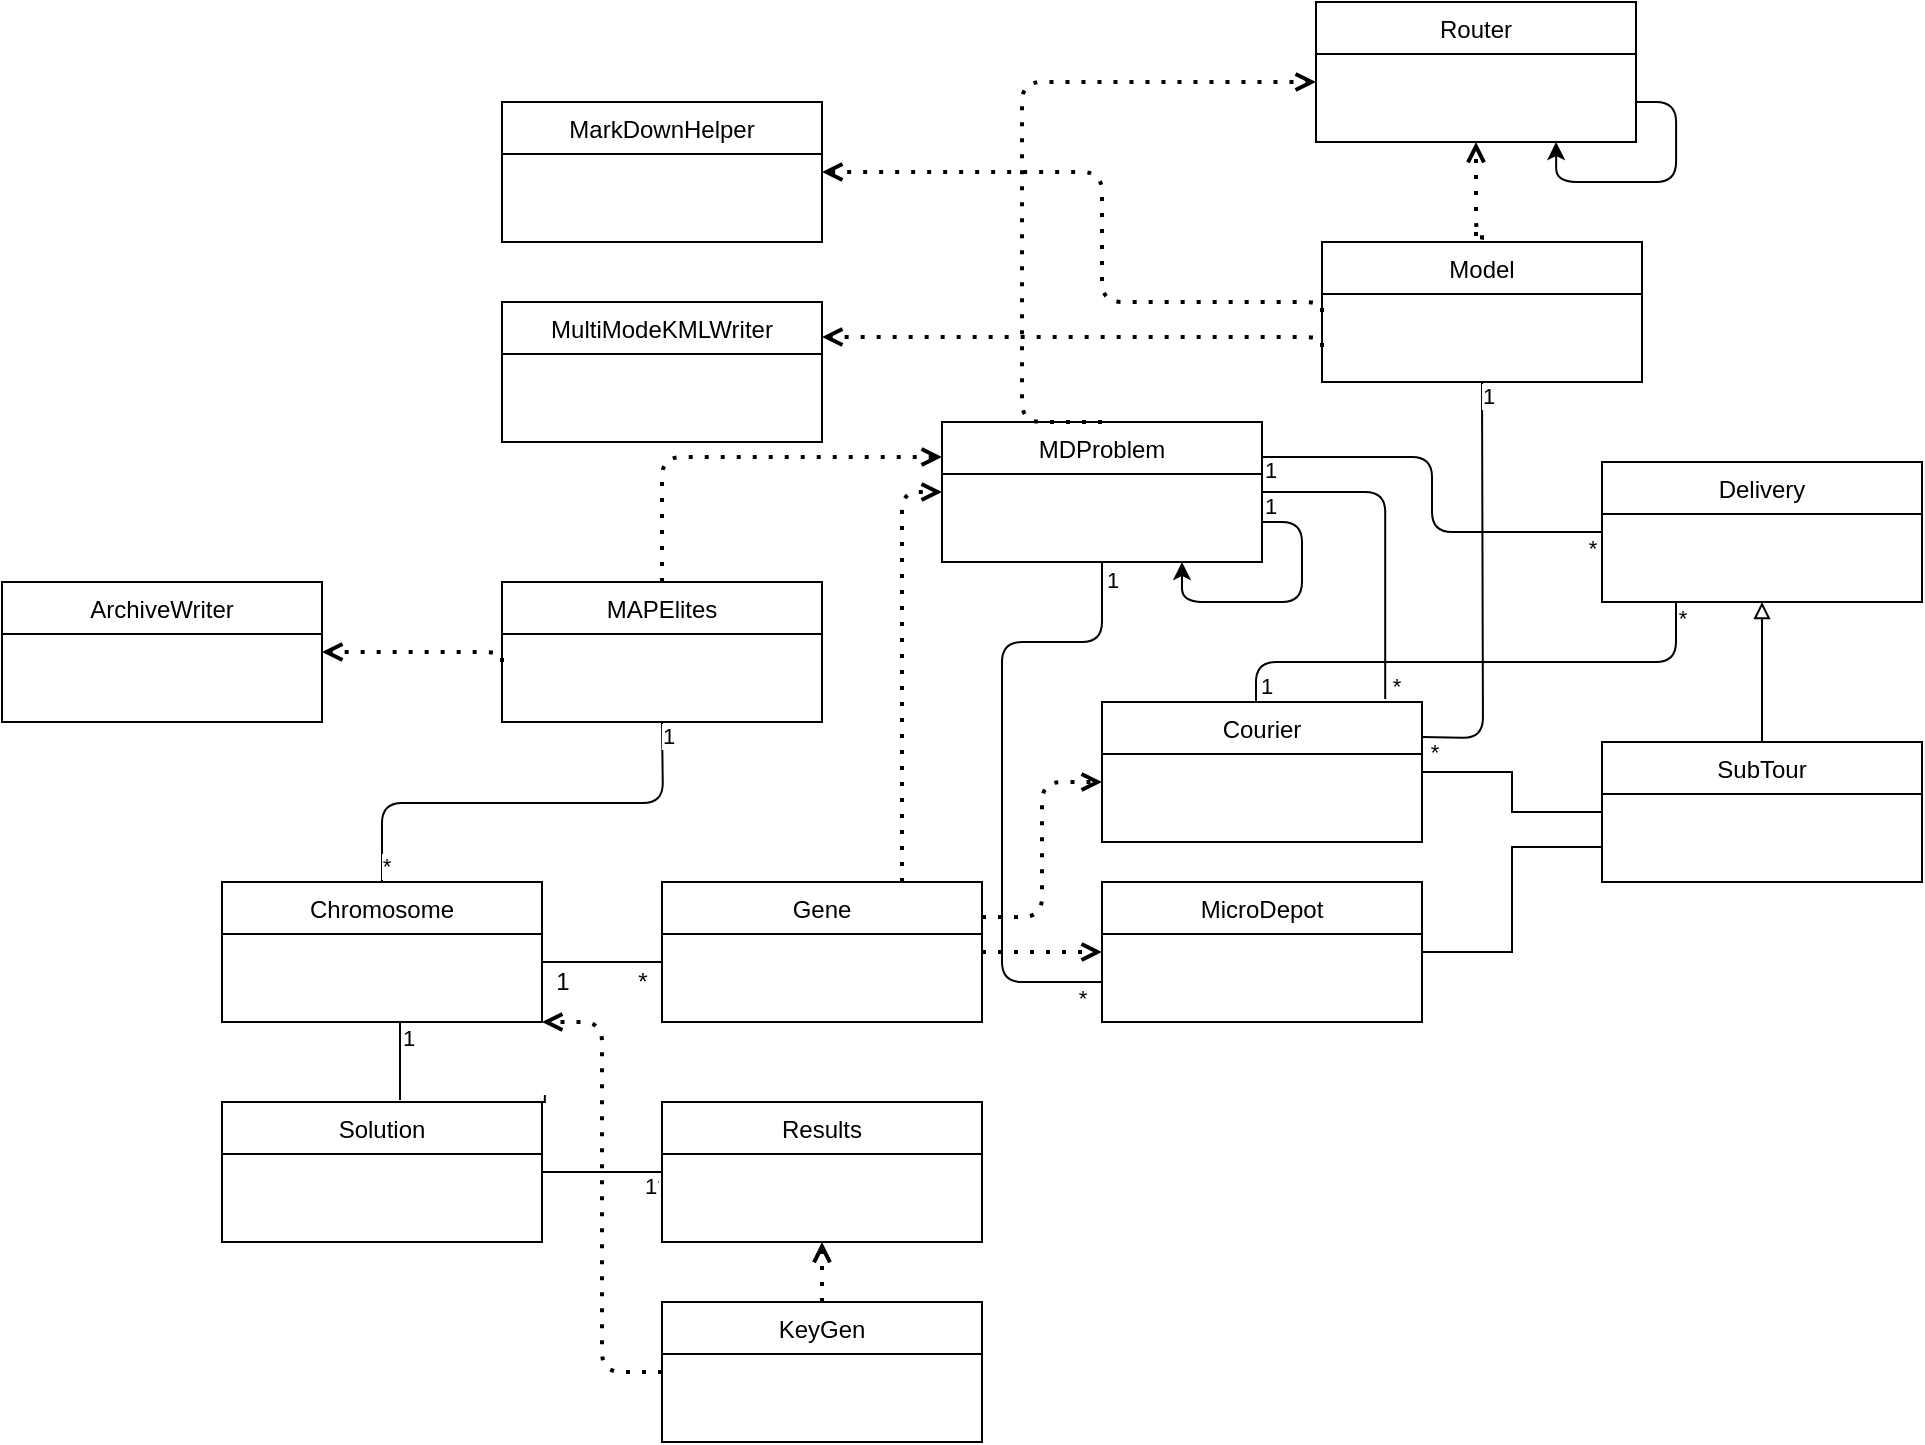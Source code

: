 <mxfile version="15.1.4" type="device"><diagram id="C5RBs43oDa-KdzZeNtuy" name="Page-1"><mxGraphModel dx="2036" dy="1944" grid="1" gridSize="10" guides="1" tooltips="1" connect="1" arrows="1" fold="1" page="1" pageScale="1" pageWidth="827" pageHeight="1169" math="0" shadow="0"><root><mxCell id="WIyWlLk6GJQsqaUBKTNV-0"/><mxCell id="WIyWlLk6GJQsqaUBKTNV-1" parent="WIyWlLk6GJQsqaUBKTNV-0"/><mxCell id="zkfFHV4jXpPFQw0GAbJ--0" value="MultiModeKMLWriter" style="swimlane;fontStyle=0;align=center;verticalAlign=top;childLayout=stackLayout;horizontal=1;startSize=26;horizontalStack=0;resizeParent=1;resizeLast=0;collapsible=1;marginBottom=0;rounded=0;shadow=0;strokeWidth=1;" parent="WIyWlLk6GJQsqaUBKTNV-1" vertex="1"><mxGeometry x="240" y="60" width="160" height="70" as="geometry"><mxRectangle x="230" y="140" width="160" height="26" as="alternateBounds"/></mxGeometry></mxCell><mxCell id="WQCYalUoylNnB-WlEBWx-0" value="MarkDownHelper" style="swimlane;fontStyle=0;align=center;verticalAlign=top;childLayout=stackLayout;horizontal=1;startSize=26;horizontalStack=0;resizeParent=1;resizeLast=0;collapsible=1;marginBottom=0;rounded=0;shadow=0;strokeWidth=1;" vertex="1" parent="WIyWlLk6GJQsqaUBKTNV-1"><mxGeometry x="240" y="-40" width="160" height="70" as="geometry"><mxRectangle x="230" y="140" width="160" height="26" as="alternateBounds"/></mxGeometry></mxCell><mxCell id="WQCYalUoylNnB-WlEBWx-1" value="ArchiveWriter" style="swimlane;fontStyle=0;align=center;verticalAlign=top;childLayout=stackLayout;horizontal=1;startSize=26;horizontalStack=0;resizeParent=1;resizeLast=0;collapsible=1;marginBottom=0;rounded=0;shadow=0;strokeWidth=1;" vertex="1" parent="WIyWlLk6GJQsqaUBKTNV-1"><mxGeometry x="-10" y="200" width="160" height="70" as="geometry"><mxRectangle x="230" y="140" width="160" height="26" as="alternateBounds"/></mxGeometry></mxCell><mxCell id="WQCYalUoylNnB-WlEBWx-25" style="edgeStyle=orthogonalEdgeStyle;rounded=0;orthogonalLoop=1;jettySize=auto;html=1;exitX=0.5;exitY=0;exitDx=0;exitDy=0;entryX=0.5;entryY=1;entryDx=0;entryDy=0;endArrow=block;endFill=0;" edge="1" parent="WIyWlLk6GJQsqaUBKTNV-1" source="WQCYalUoylNnB-WlEBWx-2" target="WQCYalUoylNnB-WlEBWx-8"><mxGeometry relative="1" as="geometry"/></mxCell><mxCell id="WQCYalUoylNnB-WlEBWx-2" value="SubTour" style="swimlane;fontStyle=0;align=center;verticalAlign=top;childLayout=stackLayout;horizontal=1;startSize=26;horizontalStack=0;resizeParent=1;resizeLast=0;collapsible=1;marginBottom=0;rounded=0;shadow=0;strokeWidth=1;" vertex="1" parent="WIyWlLk6GJQsqaUBKTNV-1"><mxGeometry x="790" y="280" width="160" height="70" as="geometry"><mxRectangle x="230" y="140" width="160" height="26" as="alternateBounds"/></mxGeometry></mxCell><mxCell id="WQCYalUoylNnB-WlEBWx-3" value="Router" style="swimlane;fontStyle=0;align=center;verticalAlign=top;childLayout=stackLayout;horizontal=1;startSize=26;horizontalStack=0;resizeParent=1;resizeLast=0;collapsible=1;marginBottom=0;rounded=0;shadow=0;strokeWidth=1;" vertex="1" parent="WIyWlLk6GJQsqaUBKTNV-1"><mxGeometry x="647" y="-90" width="160" height="70" as="geometry"><mxRectangle x="230" y="140" width="160" height="26" as="alternateBounds"/></mxGeometry></mxCell><mxCell id="WQCYalUoylNnB-WlEBWx-4" value="Results" style="swimlane;fontStyle=0;align=center;verticalAlign=top;childLayout=stackLayout;horizontal=1;startSize=26;horizontalStack=0;resizeParent=1;resizeLast=0;collapsible=1;marginBottom=0;rounded=0;shadow=0;strokeWidth=1;" vertex="1" parent="WIyWlLk6GJQsqaUBKTNV-1"><mxGeometry x="320" y="460" width="160" height="70" as="geometry"><mxRectangle x="230" y="140" width="160" height="26" as="alternateBounds"/></mxGeometry></mxCell><mxCell id="WQCYalUoylNnB-WlEBWx-5" value="Model" style="swimlane;fontStyle=0;align=center;verticalAlign=top;childLayout=stackLayout;horizontal=1;startSize=26;horizontalStack=0;resizeParent=1;resizeLast=0;collapsible=1;marginBottom=0;rounded=0;shadow=0;strokeWidth=1;" vertex="1" parent="WIyWlLk6GJQsqaUBKTNV-1"><mxGeometry x="650" y="30" width="160" height="70" as="geometry"><mxRectangle x="230" y="140" width="160" height="26" as="alternateBounds"/></mxGeometry></mxCell><mxCell id="WQCYalUoylNnB-WlEBWx-27" style="edgeStyle=orthogonalEdgeStyle;rounded=0;orthogonalLoop=1;jettySize=auto;html=1;exitX=1;exitY=0.5;exitDx=0;exitDy=0;entryX=0;entryY=0.75;entryDx=0;entryDy=0;endArrow=none;endFill=0;" edge="1" parent="WIyWlLk6GJQsqaUBKTNV-1" source="WQCYalUoylNnB-WlEBWx-6" target="WQCYalUoylNnB-WlEBWx-2"><mxGeometry relative="1" as="geometry"/></mxCell><mxCell id="WQCYalUoylNnB-WlEBWx-6" value="MicroDepot" style="swimlane;fontStyle=0;align=center;verticalAlign=top;childLayout=stackLayout;horizontal=1;startSize=26;horizontalStack=0;resizeParent=1;resizeLast=0;collapsible=1;marginBottom=0;rounded=0;shadow=0;strokeWidth=1;" vertex="1" parent="WIyWlLk6GJQsqaUBKTNV-1"><mxGeometry x="540" y="350" width="160" height="70" as="geometry"><mxRectangle x="230" y="140" width="160" height="26" as="alternateBounds"/></mxGeometry></mxCell><mxCell id="WQCYalUoylNnB-WlEBWx-7" value="MDProblem" style="swimlane;fontStyle=0;align=center;verticalAlign=top;childLayout=stackLayout;horizontal=1;startSize=26;horizontalStack=0;resizeParent=1;resizeLast=0;collapsible=1;marginBottom=0;rounded=0;shadow=0;strokeWidth=1;" vertex="1" parent="WIyWlLk6GJQsqaUBKTNV-1"><mxGeometry x="460" y="120" width="160" height="70" as="geometry"><mxRectangle x="230" y="140" width="160" height="26" as="alternateBounds"/></mxGeometry></mxCell><mxCell id="WQCYalUoylNnB-WlEBWx-8" value="Delivery" style="swimlane;fontStyle=0;align=center;verticalAlign=top;childLayout=stackLayout;horizontal=1;startSize=26;horizontalStack=0;resizeParent=1;resizeLast=0;collapsible=1;marginBottom=0;rounded=0;shadow=0;strokeWidth=1;" vertex="1" parent="WIyWlLk6GJQsqaUBKTNV-1"><mxGeometry x="790" y="140" width="160" height="70" as="geometry"><mxRectangle x="230" y="140" width="160" height="26" as="alternateBounds"/></mxGeometry></mxCell><mxCell id="WQCYalUoylNnB-WlEBWx-26" style="edgeStyle=orthogonalEdgeStyle;rounded=0;orthogonalLoop=1;jettySize=auto;html=1;exitX=1;exitY=0.5;exitDx=0;exitDy=0;entryX=0;entryY=0.5;entryDx=0;entryDy=0;endArrow=none;endFill=0;" edge="1" parent="WIyWlLk6GJQsqaUBKTNV-1" source="WQCYalUoylNnB-WlEBWx-9" target="WQCYalUoylNnB-WlEBWx-2"><mxGeometry relative="1" as="geometry"/></mxCell><mxCell id="WQCYalUoylNnB-WlEBWx-9" value="Courier" style="swimlane;fontStyle=0;align=center;verticalAlign=top;childLayout=stackLayout;horizontal=1;startSize=26;horizontalStack=0;resizeParent=1;resizeLast=0;collapsible=1;marginBottom=0;rounded=0;shadow=0;strokeWidth=1;" vertex="1" parent="WIyWlLk6GJQsqaUBKTNV-1"><mxGeometry x="540" y="260" width="160" height="70" as="geometry"><mxRectangle x="230" y="140" width="160" height="26" as="alternateBounds"/></mxGeometry></mxCell><mxCell id="WQCYalUoylNnB-WlEBWx-44" value="" style="endArrow=none;html=1;entryX=0.25;entryY=1;entryDx=0;entryDy=0;exitX=0.5;exitY=0;exitDx=0;exitDy=0;edgeStyle=orthogonalEdgeStyle;" edge="1" parent="WQCYalUoylNnB-WlEBWx-9"><mxGeometry width="50" height="50" relative="1" as="geometry"><mxPoint x="77" as="sourcePoint"/><mxPoint x="287" y="-50" as="targetPoint"/><Array as="points"><mxPoint x="77" y="-20"/><mxPoint x="287" y="-20"/></Array></mxGeometry></mxCell><mxCell id="WQCYalUoylNnB-WlEBWx-45" value="*" style="edgeLabel;html=1;align=center;verticalAlign=middle;resizable=0;points=[];" vertex="1" connectable="0" parent="WQCYalUoylNnB-WlEBWx-44"><mxGeometry x="0.886" y="1" relative="1" as="geometry"><mxPoint x="4" y="-7" as="offset"/></mxGeometry></mxCell><mxCell id="WQCYalUoylNnB-WlEBWx-46" value="1" style="edgeLabel;html=1;align=center;verticalAlign=middle;resizable=0;points=[];" vertex="1" connectable="0" parent="WQCYalUoylNnB-WlEBWx-44"><mxGeometry x="-0.97" y="2" relative="1" as="geometry"><mxPoint x="7" y="-4" as="offset"/></mxGeometry></mxCell><mxCell id="WQCYalUoylNnB-WlEBWx-10" value="Solution" style="swimlane;fontStyle=0;align=center;verticalAlign=top;childLayout=stackLayout;horizontal=1;startSize=26;horizontalStack=0;resizeParent=1;resizeLast=0;collapsible=1;marginBottom=0;rounded=0;shadow=0;strokeWidth=1;" vertex="1" parent="WIyWlLk6GJQsqaUBKTNV-1"><mxGeometry x="100" y="460" width="160" height="70" as="geometry"><mxRectangle x="230" y="140" width="160" height="26" as="alternateBounds"/></mxGeometry></mxCell><mxCell id="WQCYalUoylNnB-WlEBWx-11" value="MAPElites" style="swimlane;fontStyle=0;align=center;verticalAlign=top;childLayout=stackLayout;horizontal=1;startSize=26;horizontalStack=0;resizeParent=1;resizeLast=0;collapsible=1;marginBottom=0;rounded=0;shadow=0;strokeWidth=1;" vertex="1" parent="WIyWlLk6GJQsqaUBKTNV-1"><mxGeometry x="240" y="200" width="160" height="70" as="geometry"><mxRectangle x="230" y="140" width="160" height="26" as="alternateBounds"/></mxGeometry></mxCell><mxCell id="WQCYalUoylNnB-WlEBWx-12" value="KeyGen" style="swimlane;fontStyle=0;align=center;verticalAlign=top;childLayout=stackLayout;horizontal=1;startSize=26;horizontalStack=0;resizeParent=1;resizeLast=0;collapsible=1;marginBottom=0;rounded=0;shadow=0;strokeWidth=1;" vertex="1" parent="WIyWlLk6GJQsqaUBKTNV-1"><mxGeometry x="320" y="560" width="160" height="70" as="geometry"><mxRectangle x="230" y="140" width="160" height="26" as="alternateBounds"/></mxGeometry></mxCell><mxCell id="WQCYalUoylNnB-WlEBWx-13" value="Gene" style="swimlane;fontStyle=0;align=center;verticalAlign=top;childLayout=stackLayout;horizontal=1;startSize=26;horizontalStack=0;resizeParent=1;resizeLast=0;collapsible=1;marginBottom=0;rounded=0;shadow=0;strokeWidth=1;" vertex="1" parent="WIyWlLk6GJQsqaUBKTNV-1"><mxGeometry x="320" y="350" width="160" height="70" as="geometry"><mxRectangle x="230" y="140" width="160" height="26" as="alternateBounds"/></mxGeometry></mxCell><mxCell id="WQCYalUoylNnB-WlEBWx-14" value="Chromosome" style="swimlane;fontStyle=0;align=center;verticalAlign=top;childLayout=stackLayout;horizontal=1;startSize=26;horizontalStack=0;resizeParent=1;resizeLast=0;collapsible=1;marginBottom=0;rounded=0;shadow=0;strokeWidth=1;" vertex="1" parent="WIyWlLk6GJQsqaUBKTNV-1"><mxGeometry x="100" y="350" width="160" height="70" as="geometry"><mxRectangle x="230" y="140" width="160" height="26" as="alternateBounds"/></mxGeometry></mxCell><mxCell id="WQCYalUoylNnB-WlEBWx-17" value="" style="endArrow=none;html=1;" edge="1" parent="WIyWlLk6GJQsqaUBKTNV-1"><mxGeometry width="50" height="50" relative="1" as="geometry"><mxPoint x="260" y="390" as="sourcePoint"/><mxPoint x="320" y="390" as="targetPoint"/></mxGeometry></mxCell><mxCell id="WQCYalUoylNnB-WlEBWx-18" value="1" style="text;html=1;align=center;verticalAlign=middle;resizable=0;points=[];autosize=1;strokeColor=none;fillColor=none;" vertex="1" parent="WIyWlLk6GJQsqaUBKTNV-1"><mxGeometry x="260" y="390" width="20" height="20" as="geometry"/></mxCell><mxCell id="WQCYalUoylNnB-WlEBWx-19" value="*" style="text;html=1;align=center;verticalAlign=middle;resizable=0;points=[];autosize=1;strokeColor=none;fillColor=none;" vertex="1" parent="WIyWlLk6GJQsqaUBKTNV-1"><mxGeometry x="300" y="390" width="20" height="20" as="geometry"/></mxCell><mxCell id="WQCYalUoylNnB-WlEBWx-20" value="" style="endArrow=open;dashed=1;html=1;dashPattern=1 3;strokeWidth=2;exitX=1;exitY=0.5;exitDx=0;exitDy=0;entryX=0;entryY=0.5;entryDx=0;entryDy=0;endFill=0;" edge="1" parent="WIyWlLk6GJQsqaUBKTNV-1" source="WQCYalUoylNnB-WlEBWx-13" target="WQCYalUoylNnB-WlEBWx-6"><mxGeometry width="50" height="50" relative="1" as="geometry"><mxPoint x="420" y="360" as="sourcePoint"/><mxPoint x="470" y="310" as="targetPoint"/></mxGeometry></mxCell><mxCell id="WQCYalUoylNnB-WlEBWx-22" value="" style="endArrow=open;dashed=1;html=1;dashPattern=1 3;strokeWidth=2;exitX=1;exitY=0.25;exitDx=0;exitDy=0;endFill=0;edgeStyle=orthogonalEdgeStyle;" edge="1" parent="WIyWlLk6GJQsqaUBKTNV-1" source="WQCYalUoylNnB-WlEBWx-13"><mxGeometry width="50" height="50" relative="1" as="geometry"><mxPoint x="490" y="395" as="sourcePoint"/><mxPoint x="540" y="300" as="targetPoint"/><Array as="points"><mxPoint x="510" y="368"/><mxPoint x="510" y="300"/></Array></mxGeometry></mxCell><mxCell id="WQCYalUoylNnB-WlEBWx-24" value="" style="endArrow=open;dashed=1;html=1;dashPattern=1 3;strokeWidth=2;exitX=0.75;exitY=0;exitDx=0;exitDy=0;endFill=0;edgeStyle=orthogonalEdgeStyle;entryX=0;entryY=0.5;entryDx=0;entryDy=0;" edge="1" parent="WIyWlLk6GJQsqaUBKTNV-1" source="WQCYalUoylNnB-WlEBWx-13" target="WQCYalUoylNnB-WlEBWx-7"><mxGeometry width="50" height="50" relative="1" as="geometry"><mxPoint x="500" y="405" as="sourcePoint"/><mxPoint x="510" y="210" as="targetPoint"/><Array as="points"><mxPoint x="440" y="155"/></Array></mxGeometry></mxCell><mxCell id="WQCYalUoylNnB-WlEBWx-28" value="" style="endArrow=none;html=1;entryX=0.5;entryY=1;entryDx=0;entryDy=0;exitX=1;exitY=0.25;exitDx=0;exitDy=0;edgeStyle=orthogonalEdgeStyle;" edge="1" parent="WIyWlLk6GJQsqaUBKTNV-1"><mxGeometry width="50" height="50" relative="1" as="geometry"><mxPoint x="700" y="277.5" as="sourcePoint"/><mxPoint x="730" y="100" as="targetPoint"/></mxGeometry></mxCell><mxCell id="WQCYalUoylNnB-WlEBWx-29" value="1" style="edgeLabel;html=1;align=center;verticalAlign=middle;resizable=0;points=[];" vertex="1" connectable="0" parent="WQCYalUoylNnB-WlEBWx-28"><mxGeometry x="0.932" y="-1" relative="1" as="geometry"><mxPoint x="2" as="offset"/></mxGeometry></mxCell><mxCell id="WQCYalUoylNnB-WlEBWx-30" value="*" style="edgeLabel;html=1;align=center;verticalAlign=middle;resizable=0;points=[];" vertex="1" connectable="0" parent="WQCYalUoylNnB-WlEBWx-28"><mxGeometry x="-0.923" y="2" relative="1" as="geometry"><mxPoint x="-2" y="9" as="offset"/></mxGeometry></mxCell><mxCell id="WQCYalUoylNnB-WlEBWx-32" value="" style="endArrow=open;dashed=1;html=1;dashPattern=1 3;strokeWidth=2;exitX=0;exitY=0.5;exitDx=0;exitDy=0;endFill=0;edgeStyle=orthogonalEdgeStyle;entryX=1;entryY=0.5;entryDx=0;entryDy=0;" edge="1" parent="WIyWlLk6GJQsqaUBKTNV-1" source="WQCYalUoylNnB-WlEBWx-5" target="WQCYalUoylNnB-WlEBWx-0"><mxGeometry width="50" height="50" relative="1" as="geometry"><mxPoint x="350" y="240" as="sourcePoint"/><mxPoint x="450" y="100" as="targetPoint"/><Array as="points"><mxPoint x="650" y="60"/><mxPoint x="540" y="60"/><mxPoint x="540" y="-5"/></Array></mxGeometry></mxCell><mxCell id="WQCYalUoylNnB-WlEBWx-33" value="" style="endArrow=open;dashed=1;html=1;dashPattern=1 3;strokeWidth=2;exitX=0;exitY=0.75;exitDx=0;exitDy=0;endFill=0;edgeStyle=orthogonalEdgeStyle;entryX=1;entryY=0.25;entryDx=0;entryDy=0;" edge="1" parent="WIyWlLk6GJQsqaUBKTNV-1" source="WQCYalUoylNnB-WlEBWx-5" target="zkfFHV4jXpPFQw0GAbJ--0"><mxGeometry width="50" height="50" relative="1" as="geometry"><mxPoint x="660" y="75" as="sourcePoint"/><mxPoint x="220" y="300" as="targetPoint"/><Array as="points"><mxPoint x="650" y="78"/></Array></mxGeometry></mxCell><mxCell id="WQCYalUoylNnB-WlEBWx-34" value="" style="endArrow=classic;html=1;entryX=0.75;entryY=1;entryDx=0;entryDy=0;edgeStyle=orthogonalEdgeStyle;" edge="1" parent="WIyWlLk6GJQsqaUBKTNV-1"><mxGeometry width="50" height="50" relative="1" as="geometry"><mxPoint x="620" y="170" as="sourcePoint"/><mxPoint x="580" y="190" as="targetPoint"/><Array as="points"><mxPoint x="640" y="170"/><mxPoint x="640" y="210"/><mxPoint x="580" y="210"/></Array></mxGeometry></mxCell><mxCell id="WQCYalUoylNnB-WlEBWx-35" value="" style="endArrow=none;html=1;entryX=0;entryY=0.5;entryDx=0;entryDy=0;exitX=1;exitY=0.25;exitDx=0;exitDy=0;edgeStyle=orthogonalEdgeStyle;" edge="1" parent="WIyWlLk6GJQsqaUBKTNV-1" source="WQCYalUoylNnB-WlEBWx-7" target="WQCYalUoylNnB-WlEBWx-8"><mxGeometry width="50" height="50" relative="1" as="geometry"><mxPoint x="640" y="250" as="sourcePoint"/><mxPoint x="690" y="200" as="targetPoint"/></mxGeometry></mxCell><mxCell id="WQCYalUoylNnB-WlEBWx-36" value="*" style="edgeLabel;html=1;align=center;verticalAlign=middle;resizable=0;points=[];" vertex="1" connectable="0" parent="WQCYalUoylNnB-WlEBWx-35"><mxGeometry x="0.886" y="1" relative="1" as="geometry"><mxPoint x="7" y="9" as="offset"/></mxGeometry></mxCell><mxCell id="WQCYalUoylNnB-WlEBWx-37" value="1" style="edgeLabel;html=1;align=center;verticalAlign=middle;resizable=0;points=[];" vertex="1" connectable="0" parent="WQCYalUoylNnB-WlEBWx-35"><mxGeometry x="-0.97" y="2" relative="1" as="geometry"><mxPoint x="1" y="8" as="offset"/></mxGeometry></mxCell><mxCell id="WQCYalUoylNnB-WlEBWx-38" value="" style="endArrow=none;html=1;entryX=0.885;entryY=-0.022;entryDx=0;entryDy=0;exitX=1;exitY=0.5;exitDx=0;exitDy=0;edgeStyle=orthogonalEdgeStyle;entryPerimeter=0;" edge="1" parent="WIyWlLk6GJQsqaUBKTNV-1" source="WQCYalUoylNnB-WlEBWx-7" target="WQCYalUoylNnB-WlEBWx-9"><mxGeometry width="50" height="50" relative="1" as="geometry"><mxPoint x="630" y="222.5" as="sourcePoint"/><mxPoint x="800" y="260" as="targetPoint"/></mxGeometry></mxCell><mxCell id="WQCYalUoylNnB-WlEBWx-39" value="*" style="edgeLabel;html=1;align=center;verticalAlign=middle;resizable=0;points=[];" vertex="1" connectable="0" parent="WQCYalUoylNnB-WlEBWx-38"><mxGeometry x="0.886" y="1" relative="1" as="geometry"><mxPoint x="4" y="3" as="offset"/></mxGeometry></mxCell><mxCell id="WQCYalUoylNnB-WlEBWx-40" value="1" style="edgeLabel;html=1;align=center;verticalAlign=middle;resizable=0;points=[];" vertex="1" connectable="0" parent="WQCYalUoylNnB-WlEBWx-38"><mxGeometry x="-0.97" y="2" relative="1" as="geometry"><mxPoint x="1" y="9" as="offset"/></mxGeometry></mxCell><mxCell id="WQCYalUoylNnB-WlEBWx-41" value="" style="endArrow=none;html=1;exitX=0.5;exitY=1;exitDx=0;exitDy=0;edgeStyle=orthogonalEdgeStyle;" edge="1" parent="WIyWlLk6GJQsqaUBKTNV-1" source="WQCYalUoylNnB-WlEBWx-7"><mxGeometry width="50" height="50" relative="1" as="geometry"><mxPoint x="630" y="230" as="sourcePoint"/><mxPoint x="540" y="400" as="targetPoint"/><Array as="points"><mxPoint x="540" y="230"/><mxPoint x="490" y="230"/><mxPoint x="490" y="400"/><mxPoint x="540" y="400"/></Array></mxGeometry></mxCell><mxCell id="WQCYalUoylNnB-WlEBWx-42" value="*" style="edgeLabel;html=1;align=center;verticalAlign=middle;resizable=0;points=[];" vertex="1" connectable="0" parent="WQCYalUoylNnB-WlEBWx-41"><mxGeometry x="0.886" y="1" relative="1" as="geometry"><mxPoint x="7" y="9" as="offset"/></mxGeometry></mxCell><mxCell id="WQCYalUoylNnB-WlEBWx-43" value="1" style="edgeLabel;html=1;align=center;verticalAlign=middle;resizable=0;points=[];" vertex="1" connectable="0" parent="WQCYalUoylNnB-WlEBWx-41"><mxGeometry x="-0.97" y="2" relative="1" as="geometry"><mxPoint x="3" y="4" as="offset"/></mxGeometry></mxCell><mxCell id="WQCYalUoylNnB-WlEBWx-48" value="" style="endArrow=open;dashed=1;html=1;dashPattern=1 3;strokeWidth=2;exitX=0.5;exitY=0;exitDx=0;exitDy=0;entryX=0.5;entryY=1;entryDx=0;entryDy=0;endFill=0;" edge="1" parent="WIyWlLk6GJQsqaUBKTNV-1" source="WQCYalUoylNnB-WlEBWx-12" target="WQCYalUoylNnB-WlEBWx-4"><mxGeometry width="50" height="50" relative="1" as="geometry"><mxPoint x="490" y="395" as="sourcePoint"/><mxPoint x="550" y="395" as="targetPoint"/></mxGeometry></mxCell><mxCell id="WQCYalUoylNnB-WlEBWx-49" value="" style="endArrow=open;dashed=1;html=1;dashPattern=1 3;strokeWidth=2;exitX=0;exitY=0.5;exitDx=0;exitDy=0;endFill=0;edgeStyle=orthogonalEdgeStyle;" edge="1" parent="WIyWlLk6GJQsqaUBKTNV-1" source="WQCYalUoylNnB-WlEBWx-12"><mxGeometry width="50" height="50" relative="1" as="geometry"><mxPoint x="500" y="405" as="sourcePoint"/><mxPoint x="260" y="420" as="targetPoint"/><Array as="points"><mxPoint x="290" y="595"/><mxPoint x="290" y="420"/></Array></mxGeometry></mxCell><mxCell id="WQCYalUoylNnB-WlEBWx-50" style="edgeStyle=orthogonalEdgeStyle;rounded=0;orthogonalLoop=1;jettySize=auto;html=1;exitX=1;exitY=0;exitDx=0;exitDy=0;entryX=1.009;entryY=-0.05;entryDx=0;entryDy=0;entryPerimeter=0;endArrow=none;endFill=0;" edge="1" parent="WIyWlLk6GJQsqaUBKTNV-1" source="WQCYalUoylNnB-WlEBWx-10" target="WQCYalUoylNnB-WlEBWx-10"><mxGeometry relative="1" as="geometry"/></mxCell><mxCell id="WQCYalUoylNnB-WlEBWx-51" value="" style="endArrow=none;html=1;exitX=1;exitY=0.5;exitDx=0;exitDy=0;entryX=0;entryY=0.5;entryDx=0;entryDy=0;" edge="1" parent="WIyWlLk6GJQsqaUBKTNV-1" source="WQCYalUoylNnB-WlEBWx-10" target="WQCYalUoylNnB-WlEBWx-4"><mxGeometry width="50" height="50" relative="1" as="geometry"><mxPoint x="270" y="400" as="sourcePoint"/><mxPoint x="330" y="400" as="targetPoint"/></mxGeometry></mxCell><mxCell id="WQCYalUoylNnB-WlEBWx-53" value="*" style="edgeLabel;html=1;align=center;verticalAlign=middle;resizable=0;points=[];" vertex="1" connectable="0" parent="WQCYalUoylNnB-WlEBWx-51"><mxGeometry x="0.365" relative="1" as="geometry"><mxPoint x="15" y="7" as="offset"/></mxGeometry></mxCell><mxCell id="WQCYalUoylNnB-WlEBWx-54" value="" style="endArrow=none;html=1;exitX=1;exitY=0.5;exitDx=0;exitDy=0;entryX=0;entryY=0.5;entryDx=0;entryDy=0;" edge="1" parent="WIyWlLk6GJQsqaUBKTNV-1"><mxGeometry width="50" height="50" relative="1" as="geometry"><mxPoint x="260" y="495" as="sourcePoint"/><mxPoint x="320" y="495" as="targetPoint"/></mxGeometry></mxCell><mxCell id="WQCYalUoylNnB-WlEBWx-56" value="1" style="edgeLabel;html=1;align=center;verticalAlign=middle;resizable=0;points=[];" vertex="1" connectable="0" parent="WQCYalUoylNnB-WlEBWx-54"><mxGeometry x="0.365" relative="1" as="geometry"><mxPoint x="13" y="7" as="offset"/></mxGeometry></mxCell><mxCell id="WQCYalUoylNnB-WlEBWx-57" value="" style="endArrow=none;html=1;" edge="1" parent="WIyWlLk6GJQsqaUBKTNV-1"><mxGeometry width="50" height="50" relative="1" as="geometry"><mxPoint x="189" y="459" as="sourcePoint"/><mxPoint x="189" y="420" as="targetPoint"/></mxGeometry></mxCell><mxCell id="WQCYalUoylNnB-WlEBWx-58" value="1" style="edgeLabel;html=1;align=center;verticalAlign=middle;resizable=0;points=[];" vertex="1" connectable="0" parent="WQCYalUoylNnB-WlEBWx-57"><mxGeometry x="-0.556" y="-1" relative="1" as="geometry"><mxPoint x="3" y="-23" as="offset"/></mxGeometry></mxCell><mxCell id="WQCYalUoylNnB-WlEBWx-60" value="" style="endArrow=open;dashed=1;html=1;dashPattern=1 3;strokeWidth=2;exitX=0.5;exitY=0;exitDx=0;exitDy=0;endFill=0;edgeStyle=orthogonalEdgeStyle;entryX=0;entryY=0.25;entryDx=0;entryDy=0;" edge="1" parent="WIyWlLk6GJQsqaUBKTNV-1" source="WQCYalUoylNnB-WlEBWx-11" target="WQCYalUoylNnB-WlEBWx-7"><mxGeometry width="50" height="50" relative="1" as="geometry"><mxPoint x="300.06" y="392.5" as="sourcePoint"/><mxPoint x="320.06" y="197.5" as="targetPoint"/><Array as="points"><mxPoint x="320" y="137"/></Array></mxGeometry></mxCell><mxCell id="WQCYalUoylNnB-WlEBWx-61" value="" style="endArrow=none;html=1;exitX=0.5;exitY=0;exitDx=0;exitDy=0;edgeStyle=orthogonalEdgeStyle;" edge="1" parent="WIyWlLk6GJQsqaUBKTNV-1" source="WQCYalUoylNnB-WlEBWx-14"><mxGeometry width="50" height="50" relative="1" as="geometry"><mxPoint x="320" y="300" as="sourcePoint"/><mxPoint x="320" y="270" as="targetPoint"/></mxGeometry></mxCell><mxCell id="WQCYalUoylNnB-WlEBWx-62" value="1" style="edgeLabel;html=1;align=center;verticalAlign=middle;resizable=0;points=[];" vertex="1" connectable="0" parent="WQCYalUoylNnB-WlEBWx-61"><mxGeometry x="0.939" y="1" relative="1" as="geometry"><mxPoint x="4" as="offset"/></mxGeometry></mxCell><mxCell id="WQCYalUoylNnB-WlEBWx-63" value="*" style="edgeLabel;html=1;align=center;verticalAlign=middle;resizable=0;points=[];" vertex="1" connectable="0" parent="WQCYalUoylNnB-WlEBWx-61"><mxGeometry x="-0.816" y="-2" relative="1" as="geometry"><mxPoint y="12" as="offset"/></mxGeometry></mxCell><mxCell id="WQCYalUoylNnB-WlEBWx-64" value="" style="endArrow=classic;html=1;entryX=0.75;entryY=1;entryDx=0;entryDy=0;edgeStyle=orthogonalEdgeStyle;" edge="1" parent="WIyWlLk6GJQsqaUBKTNV-1"><mxGeometry width="50" height="50" relative="1" as="geometry"><mxPoint x="807.06" y="-40" as="sourcePoint"/><mxPoint x="767.06" y="-20" as="targetPoint"/><Array as="points"><mxPoint x="827.06" y="-40"/><mxPoint x="827.06"/><mxPoint x="767.06"/></Array></mxGeometry></mxCell><mxCell id="WQCYalUoylNnB-WlEBWx-65" value="" style="endArrow=open;dashed=1;html=1;dashPattern=1 3;strokeWidth=2;endFill=0;edgeStyle=orthogonalEdgeStyle;entryX=1;entryY=0.5;entryDx=0;entryDy=0;" edge="1" parent="WIyWlLk6GJQsqaUBKTNV-1" target="WQCYalUoylNnB-WlEBWx-1"><mxGeometry width="50" height="50" relative="1" as="geometry"><mxPoint x="240" y="240" as="sourcePoint"/><mxPoint x="470" y="147.5" as="targetPoint"/><Array as="points"><mxPoint x="240" y="235"/></Array></mxGeometry></mxCell><mxCell id="WQCYalUoylNnB-WlEBWx-66" value="" style="endArrow=open;dashed=1;html=1;dashPattern=1 3;strokeWidth=2;endFill=0;edgeStyle=orthogonalEdgeStyle;entryX=0.5;entryY=1;entryDx=0;entryDy=0;" edge="1" parent="WIyWlLk6GJQsqaUBKTNV-1" target="WQCYalUoylNnB-WlEBWx-3"><mxGeometry width="50" height="50" relative="1" as="geometry"><mxPoint x="727" y="25" as="sourcePoint"/><mxPoint x="414" y="-40" as="targetPoint"/><Array as="points"><mxPoint x="730" y="30"/><mxPoint x="730" y="25"/><mxPoint x="727" y="25"/></Array></mxGeometry></mxCell><mxCell id="WQCYalUoylNnB-WlEBWx-67" value="" style="endArrow=open;dashed=1;html=1;dashPattern=1 3;strokeWidth=2;exitX=0.5;exitY=0;exitDx=0;exitDy=0;endFill=0;edgeStyle=orthogonalEdgeStyle;" edge="1" parent="WIyWlLk6GJQsqaUBKTNV-1" source="WQCYalUoylNnB-WlEBWx-7"><mxGeometry width="50" height="50" relative="1" as="geometry"><mxPoint x="680" as="sourcePoint"/><mxPoint x="647" y="-50" as="targetPoint"/><Array as="points"><mxPoint x="500" y="120"/><mxPoint x="500" y="-50"/><mxPoint x="647" y="-50"/></Array></mxGeometry></mxCell></root></mxGraphModel></diagram></mxfile>